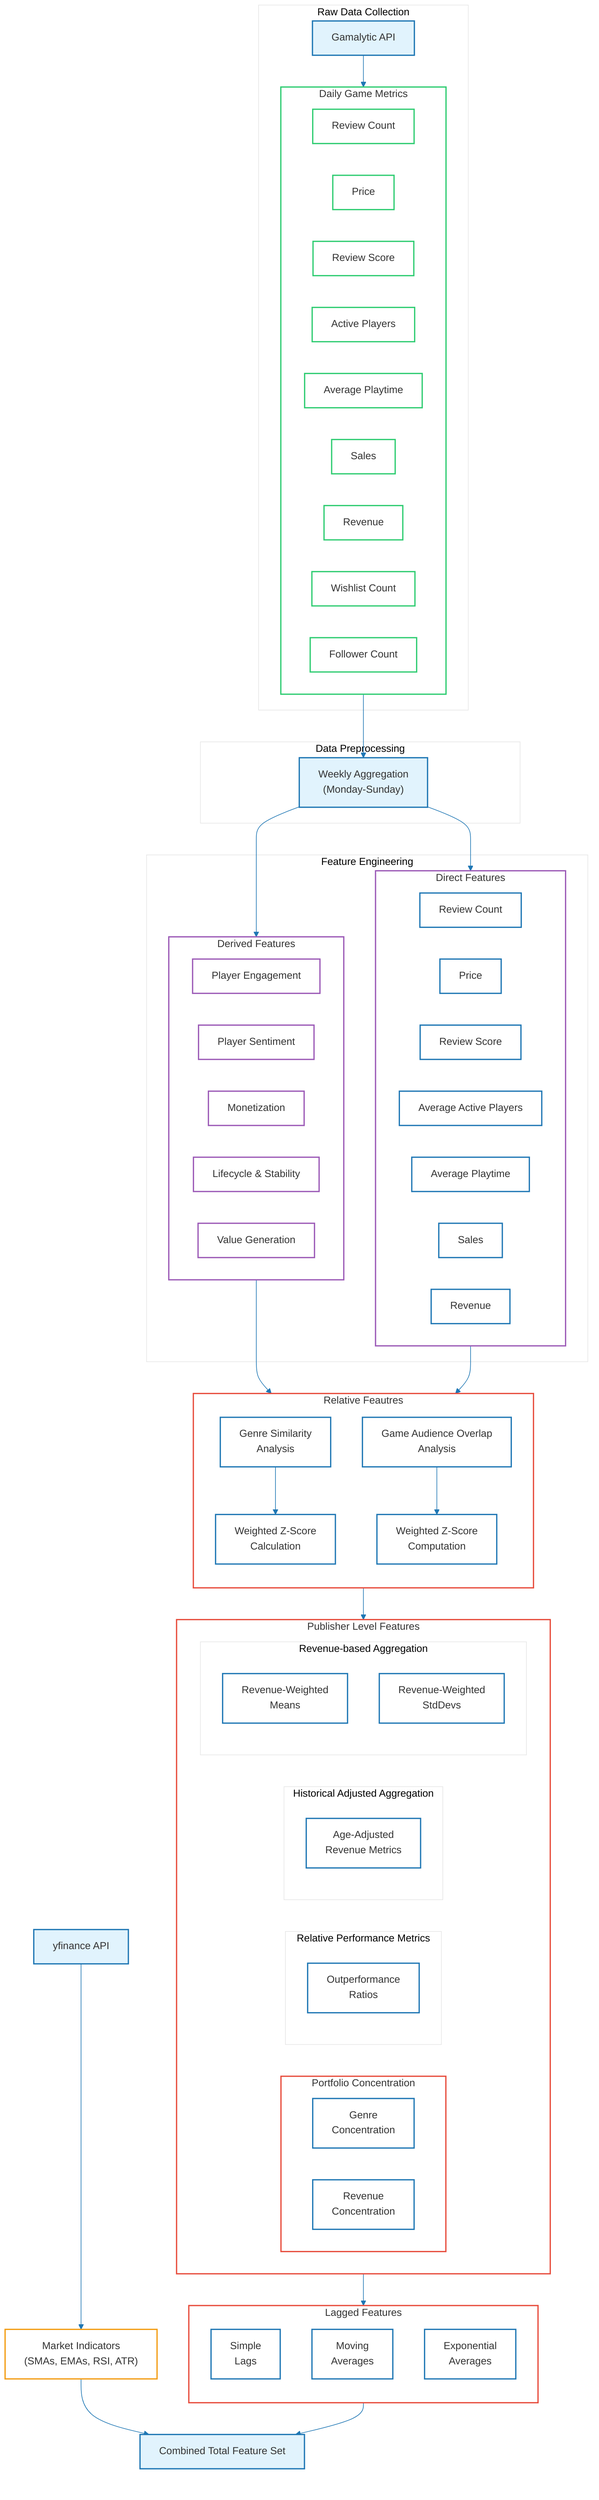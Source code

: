 %%{init: {
  'theme': 'base',
  'themeVariables': {
    'primaryColor': '#fff',
    'primaryTextColor': '#333',
    'primaryBorderColor': '#1f77b4',
    'lineColor': '#1f77b4',
    'secondaryColor': '#f8f9fa',
    'tertiaryColor': '#fff'
  }
}}%%

flowchart TD
    subgraph RawData["Raw Data Collection"]
        direction TB
        API["Gamalytic API"]
        subgraph DailyMetrics["Daily Game Metrics"]
            RC["Review Count"]
            P["Price"]
            RS["Review Score"]
            AP["Active Players"]
            PT["Average Playtime"]
            S["Sales"]
            R["Revenue"]
            WC["Wishlist Count"]
            FC["Follower Count"]
        end
    end

    subgraph WeeklyAgg["Data Preprocessing"]
        WA["Weekly Aggregation<br/>(Monday-Sunday)"]
    end

    subgraph BaseFeatures["Feature Engineering"]
        direction TB
        subgraph DirectFeatures["Direct Features"]
            DF1["Review Count"]
            DF2["Price"]
            DF3["Review Score"]
            DF4["Average Active Players"]
            DF5["Average Playtime"]
            DF6["Sales"]
            DF7["Revenue"]
        end
        
        subgraph DerivedFeatures["Derived Features"]
            PE["Player Engagement"]
            SI["Player Sentiment"]
            MM["Monetization"]
            LM["Lifecycle & Stability"]
            VI["Value Generation"]
        end
    end

    subgraph PerfAnalysis["Relative Feautres"]
        direction TB
        GS["Genre Similarity<br/>Analysis"] --> GZ["Weighted Z-Score<br/>Calculation"]
        AO["Game Audience Overlap<br/>Analysis"] --> AZ["Weighted Z-Score<br/>Computation"]
    end

    subgraph PublisherFeatures["Publisher Level Features"]
        direction LR
        subgraph Portfolio["Portfolio Concentration"]
            direction LR
            GC["Genre<br/>Concentration"]
            RC2["Revenue<br/>Concentration"]
        end
        subgraph RelOnly["Relative Performance Metrics"]
            OR["Outperformance<br/>Ratios"]
        end
        subgraph BaseOnly["Historical Adjusted Aggregation"]
            ARM["Age-Adjusted<br/>Revenue Metrics"]
        end
        subgraph Basic["Revenue-based Aggregation"]
            RM["Revenue-Weighted<br/>Means"]
            RSD["Revenue-Weighted<br/>StdDevs"]
        end
    end

    subgraph TimeSeries["Lagged Features"]
        direction TB
        LAG["Simple<br/>Lags"]
        MA["Moving<br/>Averages"]
        EMA["Exponential<br/>Averages"]
    end

    YF["yfinance API"] --> TI["Market Indicators<br/>(SMAs, EMAs, RSI, ATR)"]

    MERGE["Combined Total Feature Set"]

    API --> DailyMetrics
    DailyMetrics --> WA
    WA --> DirectFeatures
    WA --> DerivedFeatures
    DerivedFeatures & DirectFeatures --> PerfAnalysis
    PerfAnalysis --> PublisherFeatures
    PublisherFeatures --> TimeSeries
    TimeSeries --> MERGE
    TI --> MERGE

    classDef default fill:#fff,stroke:#1f77b4,stroke-width:2px,color:#333
    classDef process fill:#e1f3fd,stroke:#1f77b4,stroke-width:2px,color:#333
    classDef metrics fill:#fff,stroke:#2ecc71,stroke-width:2px,color:#333
    classDef features fill:#fff,stroke:#9b59b6,stroke-width:2px,color:#333
    classDef analysis fill:#fff,stroke:#e74c3c,stroke-width:2px,color:#333
    classDef market fill:#fff,stroke:#f39c12,stroke-width:2px,color:#333
    
    class API,WA,YF process
    class DailyMetrics,RC,P,RS,AP,PT,S,R,WC,FC metrics
    class DirectFeatures,DerivedFeatures,PE,SI,MM,LM,VI features
    class RelativeFeatures,PerfAnalysis,PublisherFeatures,Portfolio,TimeSeries analysis
    class TI market
    class MERGE process
